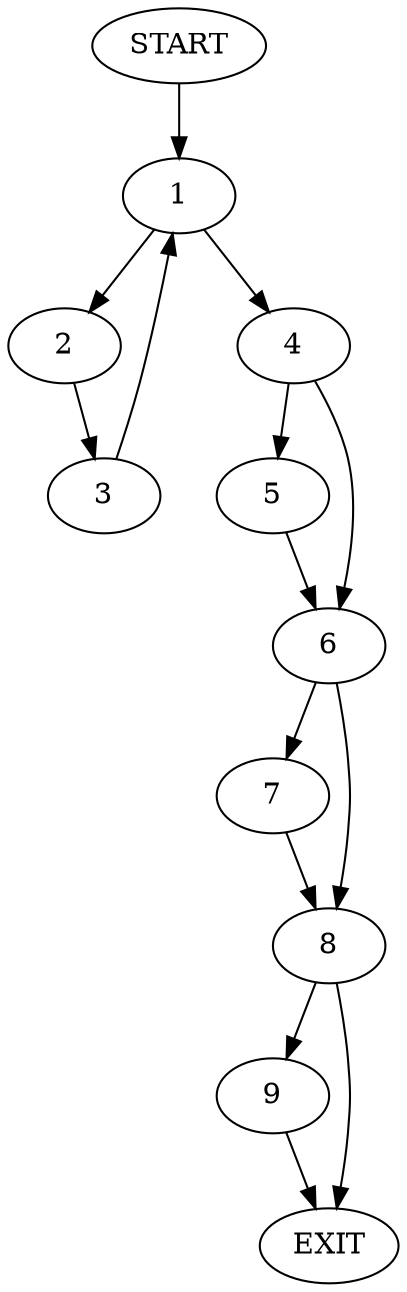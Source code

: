 digraph { 
0 [label="START"];
1;
2;
3;
4;
5;
6;
7;
8;
9;
10[label="EXIT"];
0 -> 1;
1 -> 2;
1 -> 4;
2 -> 3;
3 -> 1;
4 -> 5;
4 -> 6;
5 -> 6;
6 -> 7;
6 -> 8;
7 -> 8;
8 -> 10;
8 -> 9;
9 -> 10;
}